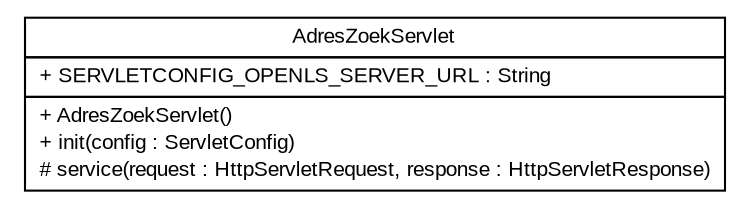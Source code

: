 #!/usr/local/bin/dot
#
# Class diagram 
# Generated by UMLGraph version R5_6 (http://www.umlgraph.org/)
#

digraph G {
	edge [fontname="arial",fontsize=10,labelfontname="arial",labelfontsize=10];
	node [fontname="arial",fontsize=10,shape=plaintext];
	nodesep=0.25;
	ranksep=0.5;
	// nl.mineleni.cbsviewer.servlet.gazetteer.AdresZoekServlet
	c41 [label=<<table title="nl.mineleni.cbsviewer.servlet.gazetteer.AdresZoekServlet" border="0" cellborder="1" cellspacing="0" cellpadding="2" port="p" href="./AdresZoekServlet.html">
		<tr><td><table border="0" cellspacing="0" cellpadding="1">
<tr><td align="center" balign="center"> AdresZoekServlet </td></tr>
		</table></td></tr>
		<tr><td><table border="0" cellspacing="0" cellpadding="1">
<tr><td align="left" balign="left"> + SERVLETCONFIG_OPENLS_SERVER_URL : String </td></tr>
		</table></td></tr>
		<tr><td><table border="0" cellspacing="0" cellpadding="1">
<tr><td align="left" balign="left"> + AdresZoekServlet() </td></tr>
<tr><td align="left" balign="left"> + init(config : ServletConfig) </td></tr>
<tr><td align="left" balign="left"> # service(request : HttpServletRequest, response : HttpServletResponse) </td></tr>
		</table></td></tr>
		</table>>, URL="./AdresZoekServlet.html", fontname="arial", fontcolor="black", fontsize=10.0];
}

